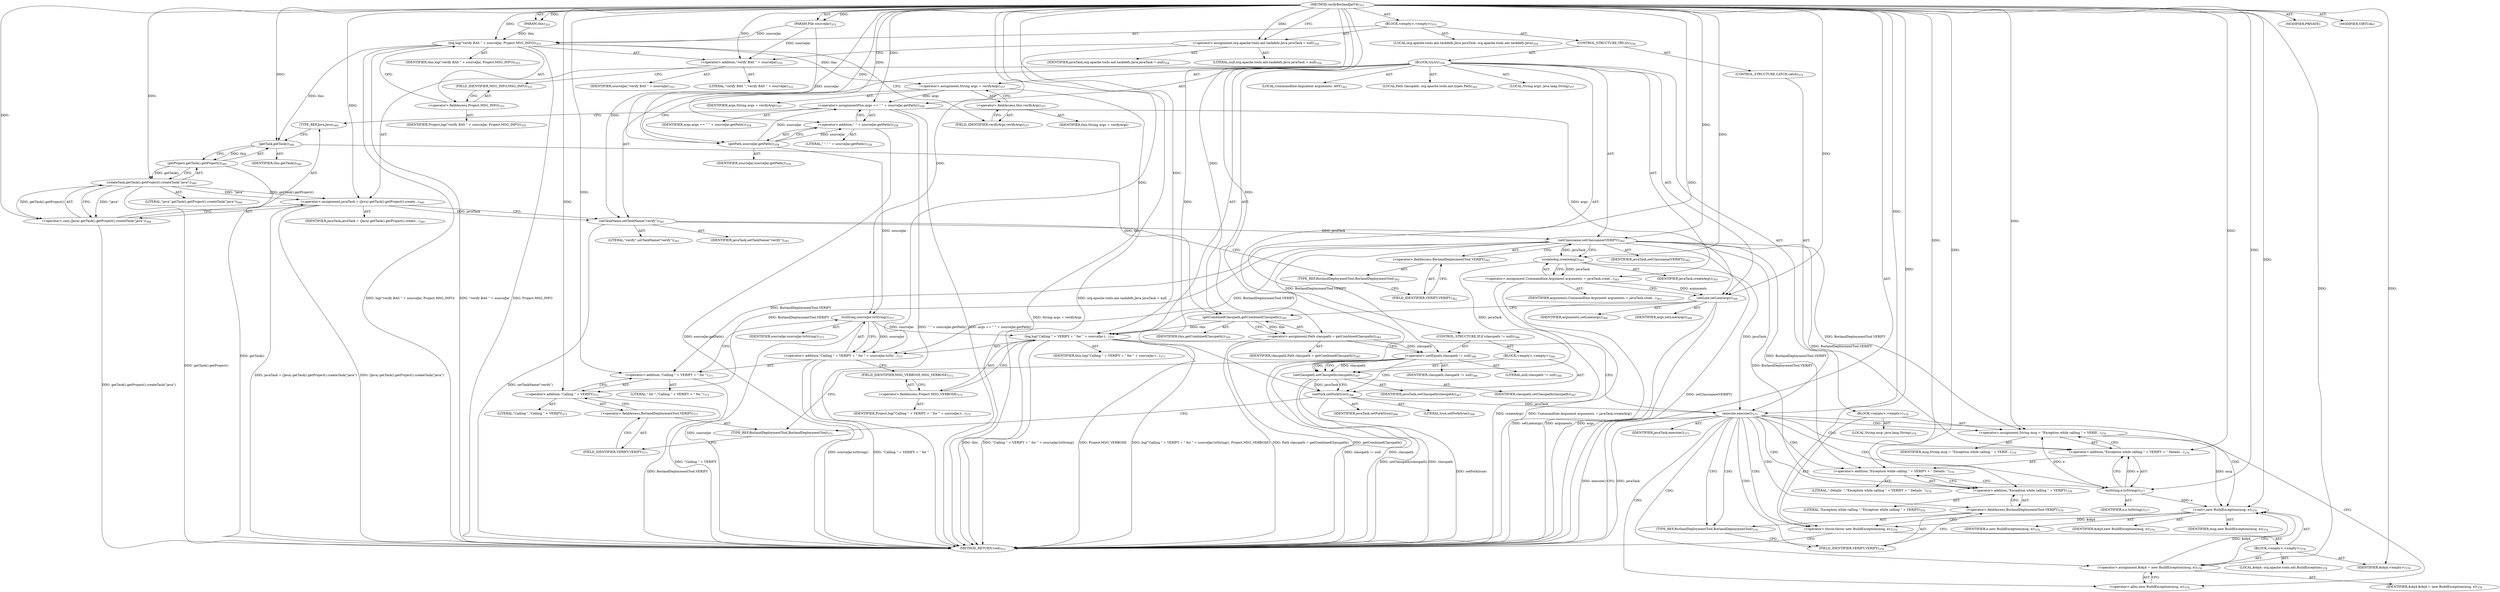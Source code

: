 digraph "verifyBorlandJarV4" {  
"111669149709" [label = <(METHOD,verifyBorlandJarV4)<SUB>353</SUB>> ]
"115964117008" [label = <(PARAM,this)<SUB>353</SUB>> ]
"115964117028" [label = <(PARAM,File sourceJar)<SUB>353</SUB>> ]
"25769803803" [label = <(BLOCK,&lt;empty&gt;,&lt;empty&gt;)<SUB>353</SUB>> ]
"94489280523" [label = <(LOCAL,org.apache.tools.ant.taskdefs.Java javaTask: org.apache.tools.ant.taskdefs.Java)<SUB>354</SUB>> ]
"30064771214" [label = <(&lt;operator&gt;.assignment,org.apache.tools.ant.taskdefs.Java javaTask = null)<SUB>354</SUB>> ]
"68719476874" [label = <(IDENTIFIER,javaTask,org.apache.tools.ant.taskdefs.Java javaTask = null)<SUB>354</SUB>> ]
"90194313237" [label = <(LITERAL,null,org.apache.tools.ant.taskdefs.Java javaTask = null)<SUB>354</SUB>> ]
"30064771215" [label = <(log,log(&quot;verify BAS &quot; + sourceJar, Project.MSG_INFO))<SUB>355</SUB>> ]
"68719476763" [label = <(IDENTIFIER,this,log(&quot;verify BAS &quot; + sourceJar, Project.MSG_INFO))<SUB>355</SUB>> ]
"30064771216" [label = <(&lt;operator&gt;.addition,&quot;verify BAS &quot; + sourceJar)<SUB>355</SUB>> ]
"90194313238" [label = <(LITERAL,&quot;verify BAS &quot;,&quot;verify BAS &quot; + sourceJar)<SUB>355</SUB>> ]
"68719476875" [label = <(IDENTIFIER,sourceJar,&quot;verify BAS &quot; + sourceJar)<SUB>355</SUB>> ]
"30064771217" [label = <(&lt;operator&gt;.fieldAccess,Project.MSG_INFO)<SUB>355</SUB>> ]
"68719476876" [label = <(IDENTIFIER,Project,log(&quot;verify BAS &quot; + sourceJar, Project.MSG_INFO))<SUB>355</SUB>> ]
"55834574884" [label = <(FIELD_IDENTIFIER,MSG_INFO,MSG_INFO)<SUB>355</SUB>> ]
"47244640266" [label = <(CONTROL_STRUCTURE,TRY,try)<SUB>356</SUB>> ]
"25769803804" [label = <(BLOCK,try,try)<SUB>356</SUB>> ]
"94489280524" [label = <(LOCAL,String args: java.lang.String)<SUB>357</SUB>> ]
"30064771218" [label = <(&lt;operator&gt;.assignment,String args = verifyArgs)<SUB>357</SUB>> ]
"68719476877" [label = <(IDENTIFIER,args,String args = verifyArgs)<SUB>357</SUB>> ]
"30064771219" [label = <(&lt;operator&gt;.fieldAccess,this.verifyArgs)<SUB>357</SUB>> ]
"68719476878" [label = <(IDENTIFIER,this,String args = verifyArgs)> ]
"55834574885" [label = <(FIELD_IDENTIFIER,verifyArgs,verifyArgs)<SUB>357</SUB>> ]
"30064771220" [label = <(&lt;operator&gt;.assignmentPlus,args += &quot; &quot; + sourceJar.getPath())<SUB>358</SUB>> ]
"68719476879" [label = <(IDENTIFIER,args,args += &quot; &quot; + sourceJar.getPath())<SUB>358</SUB>> ]
"30064771221" [label = <(&lt;operator&gt;.addition,&quot; &quot; + sourceJar.getPath())<SUB>358</SUB>> ]
"90194313239" [label = <(LITERAL,&quot; &quot;,&quot; &quot; + sourceJar.getPath())<SUB>358</SUB>> ]
"30064771222" [label = <(getPath,sourceJar.getPath())<SUB>358</SUB>> ]
"68719476880" [label = <(IDENTIFIER,sourceJar,sourceJar.getPath())<SUB>358</SUB>> ]
"30064771223" [label = <(&lt;operator&gt;.assignment,javaTask = (Java) getTask().getProject().create...)<SUB>360</SUB>> ]
"68719476881" [label = <(IDENTIFIER,javaTask,javaTask = (Java) getTask().getProject().create...)<SUB>360</SUB>> ]
"30064771224" [label = <(&lt;operator&gt;.cast,(Java) getTask().getProject().createTask(&quot;java&quot;))<SUB>360</SUB>> ]
"180388626443" [label = <(TYPE_REF,Java,Java)<SUB>360</SUB>> ]
"30064771225" [label = <(createTask,getTask().getProject().createTask(&quot;java&quot;))<SUB>360</SUB>> ]
"30064771226" [label = <(getProject,getTask().getProject())<SUB>360</SUB>> ]
"30064771227" [label = <(getTask,getTask())<SUB>360</SUB>> ]
"68719476764" [label = <(IDENTIFIER,this,getTask())<SUB>360</SUB>> ]
"90194313240" [label = <(LITERAL,&quot;java&quot;,getTask().getProject().createTask(&quot;java&quot;))<SUB>360</SUB>> ]
"30064771228" [label = <(setTaskName,setTaskName(&quot;verify&quot;))<SUB>361</SUB>> ]
"68719476882" [label = <(IDENTIFIER,javaTask,setTaskName(&quot;verify&quot;))<SUB>361</SUB>> ]
"90194313241" [label = <(LITERAL,&quot;verify&quot;,setTaskName(&quot;verify&quot;))<SUB>361</SUB>> ]
"30064771229" [label = <(setClassname,setClassname(VERIFY))<SUB>362</SUB>> ]
"68719476883" [label = <(IDENTIFIER,javaTask,setClassname(VERIFY))<SUB>362</SUB>> ]
"30064771230" [label = <(&lt;operator&gt;.fieldAccess,BorlandDeploymentTool.VERIFY)<SUB>362</SUB>> ]
"180388626444" [label = <(TYPE_REF,BorlandDeploymentTool,BorlandDeploymentTool)<SUB>362</SUB>> ]
"55834574886" [label = <(FIELD_IDENTIFIER,VERIFY,VERIFY)<SUB>362</SUB>> ]
"94489280525" [label = <(LOCAL,Commandline.Argument arguments: ANY)<SUB>363</SUB>> ]
"30064771231" [label = <(&lt;operator&gt;.assignment,Commandline.Argument arguments = javaTask.creat...)<SUB>363</SUB>> ]
"68719476884" [label = <(IDENTIFIER,arguments,Commandline.Argument arguments = javaTask.creat...)<SUB>363</SUB>> ]
"30064771232" [label = <(createArg,createArg())<SUB>363</SUB>> ]
"68719476885" [label = <(IDENTIFIER,javaTask,createArg())<SUB>363</SUB>> ]
"30064771233" [label = <(setLine,setLine(args))<SUB>364</SUB>> ]
"68719476886" [label = <(IDENTIFIER,arguments,setLine(args))<SUB>364</SUB>> ]
"68719476887" [label = <(IDENTIFIER,args,setLine(args))<SUB>364</SUB>> ]
"94489280526" [label = <(LOCAL,Path classpath: org.apache.tools.ant.types.Path)<SUB>365</SUB>> ]
"30064771234" [label = <(&lt;operator&gt;.assignment,Path classpath = getCombinedClasspath())<SUB>365</SUB>> ]
"68719476888" [label = <(IDENTIFIER,classpath,Path classpath = getCombinedClasspath())<SUB>365</SUB>> ]
"30064771235" [label = <(getCombinedClasspath,getCombinedClasspath())<SUB>365</SUB>> ]
"68719476765" [label = <(IDENTIFIER,this,getCombinedClasspath())<SUB>365</SUB>> ]
"47244640267" [label = <(CONTROL_STRUCTURE,IF,if (classpath != null))<SUB>366</SUB>> ]
"30064771236" [label = <(&lt;operator&gt;.notEquals,classpath != null)<SUB>366</SUB>> ]
"68719476889" [label = <(IDENTIFIER,classpath,classpath != null)<SUB>366</SUB>> ]
"90194313242" [label = <(LITERAL,null,classpath != null)<SUB>366</SUB>> ]
"25769803805" [label = <(BLOCK,&lt;empty&gt;,&lt;empty&gt;)<SUB>366</SUB>> ]
"30064771237" [label = <(setClasspath,setClasspath(classpath))<SUB>367</SUB>> ]
"68719476890" [label = <(IDENTIFIER,javaTask,setClasspath(classpath))<SUB>367</SUB>> ]
"68719476891" [label = <(IDENTIFIER,classpath,setClasspath(classpath))<SUB>367</SUB>> ]
"30064771238" [label = <(setFork,setFork(true))<SUB>368</SUB>> ]
"68719476892" [label = <(IDENTIFIER,javaTask,setFork(true))<SUB>368</SUB>> ]
"90194313243" [label = <(LITERAL,true,setFork(true))<SUB>368</SUB>> ]
"30064771239" [label = <(log,log(&quot;Calling &quot; + VERIFY + &quot; for &quot; + sourceJar.t...)<SUB>371</SUB>> ]
"68719476766" [label = <(IDENTIFIER,this,log(&quot;Calling &quot; + VERIFY + &quot; for &quot; + sourceJar.t...)<SUB>371</SUB>> ]
"30064771240" [label = <(&lt;operator&gt;.addition,&quot;Calling &quot; + VERIFY + &quot; for &quot; + sourceJar.toStr...)<SUB>371</SUB>> ]
"30064771241" [label = <(&lt;operator&gt;.addition,&quot;Calling &quot; + VERIFY + &quot; for &quot;)<SUB>371</SUB>> ]
"30064771242" [label = <(&lt;operator&gt;.addition,&quot;Calling &quot; + VERIFY)<SUB>371</SUB>> ]
"90194313244" [label = <(LITERAL,&quot;Calling &quot;,&quot;Calling &quot; + VERIFY)<SUB>371</SUB>> ]
"30064771243" [label = <(&lt;operator&gt;.fieldAccess,BorlandDeploymentTool.VERIFY)<SUB>371</SUB>> ]
"180388626445" [label = <(TYPE_REF,BorlandDeploymentTool,BorlandDeploymentTool)<SUB>371</SUB>> ]
"55834574887" [label = <(FIELD_IDENTIFIER,VERIFY,VERIFY)<SUB>371</SUB>> ]
"90194313245" [label = <(LITERAL,&quot; for &quot;,&quot;Calling &quot; + VERIFY + &quot; for &quot;)<SUB>371</SUB>> ]
"30064771244" [label = <(toString,sourceJar.toString())<SUB>371</SUB>> ]
"68719476893" [label = <(IDENTIFIER,sourceJar,sourceJar.toString())<SUB>371</SUB>> ]
"30064771245" [label = <(&lt;operator&gt;.fieldAccess,Project.MSG_VERBOSE)<SUB>372</SUB>> ]
"68719476894" [label = <(IDENTIFIER,Project,log(&quot;Calling &quot; + VERIFY + &quot; for &quot; + sourceJar.t...)<SUB>372</SUB>> ]
"55834574888" [label = <(FIELD_IDENTIFIER,MSG_VERBOSE,MSG_VERBOSE)<SUB>372</SUB>> ]
"30064771246" [label = <(execute,execute())<SUB>373</SUB>> ]
"68719476895" [label = <(IDENTIFIER,javaTask,execute())<SUB>373</SUB>> ]
"47244640268" [label = <(CONTROL_STRUCTURE,CATCH,catch)<SUB>374</SUB>> ]
"25769803806" [label = <(BLOCK,&lt;empty&gt;,&lt;empty&gt;)<SUB>374</SUB>> ]
"94489280527" [label = <(LOCAL,String msg: java.lang.String)<SUB>376</SUB>> ]
"30064771247" [label = <(&lt;operator&gt;.assignment,String msg = &quot;Exception while calling &quot; + VERIF...)<SUB>376</SUB>> ]
"68719476896" [label = <(IDENTIFIER,msg,String msg = &quot;Exception while calling &quot; + VERIF...)<SUB>376</SUB>> ]
"30064771248" [label = <(&lt;operator&gt;.addition,&quot;Exception while calling &quot; + VERIFY + &quot; Details...)<SUB>376</SUB>> ]
"30064771249" [label = <(&lt;operator&gt;.addition,&quot;Exception while calling &quot; + VERIFY + &quot; Details: &quot;)<SUB>376</SUB>> ]
"30064771250" [label = <(&lt;operator&gt;.addition,&quot;Exception while calling &quot; + VERIFY)<SUB>376</SUB>> ]
"90194313246" [label = <(LITERAL,&quot;Exception while calling &quot;,&quot;Exception while calling &quot; + VERIFY)<SUB>376</SUB>> ]
"30064771251" [label = <(&lt;operator&gt;.fieldAccess,BorlandDeploymentTool.VERIFY)<SUB>376</SUB>> ]
"180388626446" [label = <(TYPE_REF,BorlandDeploymentTool,BorlandDeploymentTool)<SUB>376</SUB>> ]
"55834574889" [label = <(FIELD_IDENTIFIER,VERIFY,VERIFY)<SUB>376</SUB>> ]
"90194313247" [label = <(LITERAL,&quot; Details: &quot;,&quot;Exception while calling &quot; + VERIFY + &quot; Details: &quot;)<SUB>376</SUB>> ]
"30064771252" [label = <(toString,e.toString())<SUB>377</SUB>> ]
"68719476897" [label = <(IDENTIFIER,e,e.toString())<SUB>377</SUB>> ]
"30064771253" [label = <(&lt;operator&gt;.throw,throw new BuildException(msg, e);)<SUB>378</SUB>> ]
"25769803807" [label = <(BLOCK,&lt;empty&gt;,&lt;empty&gt;)<SUB>378</SUB>> ]
"94489280528" [label = <(LOCAL,$obj4: org.apache.tools.ant.BuildException)<SUB>378</SUB>> ]
"30064771254" [label = <(&lt;operator&gt;.assignment,$obj4 = new BuildException(msg, e))<SUB>378</SUB>> ]
"68719476898" [label = <(IDENTIFIER,$obj4,$obj4 = new BuildException(msg, e))<SUB>378</SUB>> ]
"30064771255" [label = <(&lt;operator&gt;.alloc,new BuildException(msg, e))<SUB>378</SUB>> ]
"30064771256" [label = <(&lt;init&gt;,new BuildException(msg, e))<SUB>378</SUB>> ]
"68719476899" [label = <(IDENTIFIER,$obj4,new BuildException(msg, e))<SUB>378</SUB>> ]
"68719476900" [label = <(IDENTIFIER,msg,new BuildException(msg, e))<SUB>378</SUB>> ]
"68719476901" [label = <(IDENTIFIER,e,new BuildException(msg, e))<SUB>378</SUB>> ]
"68719476902" [label = <(IDENTIFIER,$obj4,&lt;empty&gt;)<SUB>378</SUB>> ]
"133143986226" [label = <(MODIFIER,PRIVATE)> ]
"133143986227" [label = <(MODIFIER,VIRTUAL)> ]
"128849018893" [label = <(METHOD_RETURN,void)<SUB>353</SUB>> ]
  "111669149709" -> "115964117008"  [ label = "AST: "] 
  "111669149709" -> "115964117028"  [ label = "AST: "] 
  "111669149709" -> "25769803803"  [ label = "AST: "] 
  "111669149709" -> "133143986226"  [ label = "AST: "] 
  "111669149709" -> "133143986227"  [ label = "AST: "] 
  "111669149709" -> "128849018893"  [ label = "AST: "] 
  "25769803803" -> "94489280523"  [ label = "AST: "] 
  "25769803803" -> "30064771214"  [ label = "AST: "] 
  "25769803803" -> "30064771215"  [ label = "AST: "] 
  "25769803803" -> "47244640266"  [ label = "AST: "] 
  "30064771214" -> "68719476874"  [ label = "AST: "] 
  "30064771214" -> "90194313237"  [ label = "AST: "] 
  "30064771215" -> "68719476763"  [ label = "AST: "] 
  "30064771215" -> "30064771216"  [ label = "AST: "] 
  "30064771215" -> "30064771217"  [ label = "AST: "] 
  "30064771216" -> "90194313238"  [ label = "AST: "] 
  "30064771216" -> "68719476875"  [ label = "AST: "] 
  "30064771217" -> "68719476876"  [ label = "AST: "] 
  "30064771217" -> "55834574884"  [ label = "AST: "] 
  "47244640266" -> "25769803804"  [ label = "AST: "] 
  "47244640266" -> "47244640268"  [ label = "AST: "] 
  "25769803804" -> "94489280524"  [ label = "AST: "] 
  "25769803804" -> "30064771218"  [ label = "AST: "] 
  "25769803804" -> "30064771220"  [ label = "AST: "] 
  "25769803804" -> "30064771223"  [ label = "AST: "] 
  "25769803804" -> "30064771228"  [ label = "AST: "] 
  "25769803804" -> "30064771229"  [ label = "AST: "] 
  "25769803804" -> "94489280525"  [ label = "AST: "] 
  "25769803804" -> "30064771231"  [ label = "AST: "] 
  "25769803804" -> "30064771233"  [ label = "AST: "] 
  "25769803804" -> "94489280526"  [ label = "AST: "] 
  "25769803804" -> "30064771234"  [ label = "AST: "] 
  "25769803804" -> "47244640267"  [ label = "AST: "] 
  "25769803804" -> "30064771239"  [ label = "AST: "] 
  "25769803804" -> "30064771246"  [ label = "AST: "] 
  "30064771218" -> "68719476877"  [ label = "AST: "] 
  "30064771218" -> "30064771219"  [ label = "AST: "] 
  "30064771219" -> "68719476878"  [ label = "AST: "] 
  "30064771219" -> "55834574885"  [ label = "AST: "] 
  "30064771220" -> "68719476879"  [ label = "AST: "] 
  "30064771220" -> "30064771221"  [ label = "AST: "] 
  "30064771221" -> "90194313239"  [ label = "AST: "] 
  "30064771221" -> "30064771222"  [ label = "AST: "] 
  "30064771222" -> "68719476880"  [ label = "AST: "] 
  "30064771223" -> "68719476881"  [ label = "AST: "] 
  "30064771223" -> "30064771224"  [ label = "AST: "] 
  "30064771224" -> "180388626443"  [ label = "AST: "] 
  "30064771224" -> "30064771225"  [ label = "AST: "] 
  "30064771225" -> "30064771226"  [ label = "AST: "] 
  "30064771225" -> "90194313240"  [ label = "AST: "] 
  "30064771226" -> "30064771227"  [ label = "AST: "] 
  "30064771227" -> "68719476764"  [ label = "AST: "] 
  "30064771228" -> "68719476882"  [ label = "AST: "] 
  "30064771228" -> "90194313241"  [ label = "AST: "] 
  "30064771229" -> "68719476883"  [ label = "AST: "] 
  "30064771229" -> "30064771230"  [ label = "AST: "] 
  "30064771230" -> "180388626444"  [ label = "AST: "] 
  "30064771230" -> "55834574886"  [ label = "AST: "] 
  "30064771231" -> "68719476884"  [ label = "AST: "] 
  "30064771231" -> "30064771232"  [ label = "AST: "] 
  "30064771232" -> "68719476885"  [ label = "AST: "] 
  "30064771233" -> "68719476886"  [ label = "AST: "] 
  "30064771233" -> "68719476887"  [ label = "AST: "] 
  "30064771234" -> "68719476888"  [ label = "AST: "] 
  "30064771234" -> "30064771235"  [ label = "AST: "] 
  "30064771235" -> "68719476765"  [ label = "AST: "] 
  "47244640267" -> "30064771236"  [ label = "AST: "] 
  "47244640267" -> "25769803805"  [ label = "AST: "] 
  "30064771236" -> "68719476889"  [ label = "AST: "] 
  "30064771236" -> "90194313242"  [ label = "AST: "] 
  "25769803805" -> "30064771237"  [ label = "AST: "] 
  "25769803805" -> "30064771238"  [ label = "AST: "] 
  "30064771237" -> "68719476890"  [ label = "AST: "] 
  "30064771237" -> "68719476891"  [ label = "AST: "] 
  "30064771238" -> "68719476892"  [ label = "AST: "] 
  "30064771238" -> "90194313243"  [ label = "AST: "] 
  "30064771239" -> "68719476766"  [ label = "AST: "] 
  "30064771239" -> "30064771240"  [ label = "AST: "] 
  "30064771239" -> "30064771245"  [ label = "AST: "] 
  "30064771240" -> "30064771241"  [ label = "AST: "] 
  "30064771240" -> "30064771244"  [ label = "AST: "] 
  "30064771241" -> "30064771242"  [ label = "AST: "] 
  "30064771241" -> "90194313245"  [ label = "AST: "] 
  "30064771242" -> "90194313244"  [ label = "AST: "] 
  "30064771242" -> "30064771243"  [ label = "AST: "] 
  "30064771243" -> "180388626445"  [ label = "AST: "] 
  "30064771243" -> "55834574887"  [ label = "AST: "] 
  "30064771244" -> "68719476893"  [ label = "AST: "] 
  "30064771245" -> "68719476894"  [ label = "AST: "] 
  "30064771245" -> "55834574888"  [ label = "AST: "] 
  "30064771246" -> "68719476895"  [ label = "AST: "] 
  "47244640268" -> "25769803806"  [ label = "AST: "] 
  "25769803806" -> "94489280527"  [ label = "AST: "] 
  "25769803806" -> "30064771247"  [ label = "AST: "] 
  "25769803806" -> "30064771253"  [ label = "AST: "] 
  "30064771247" -> "68719476896"  [ label = "AST: "] 
  "30064771247" -> "30064771248"  [ label = "AST: "] 
  "30064771248" -> "30064771249"  [ label = "AST: "] 
  "30064771248" -> "30064771252"  [ label = "AST: "] 
  "30064771249" -> "30064771250"  [ label = "AST: "] 
  "30064771249" -> "90194313247"  [ label = "AST: "] 
  "30064771250" -> "90194313246"  [ label = "AST: "] 
  "30064771250" -> "30064771251"  [ label = "AST: "] 
  "30064771251" -> "180388626446"  [ label = "AST: "] 
  "30064771251" -> "55834574889"  [ label = "AST: "] 
  "30064771252" -> "68719476897"  [ label = "AST: "] 
  "30064771253" -> "25769803807"  [ label = "AST: "] 
  "25769803807" -> "94489280528"  [ label = "AST: "] 
  "25769803807" -> "30064771254"  [ label = "AST: "] 
  "25769803807" -> "30064771256"  [ label = "AST: "] 
  "25769803807" -> "68719476902"  [ label = "AST: "] 
  "30064771254" -> "68719476898"  [ label = "AST: "] 
  "30064771254" -> "30064771255"  [ label = "AST: "] 
  "30064771256" -> "68719476899"  [ label = "AST: "] 
  "30064771256" -> "68719476900"  [ label = "AST: "] 
  "30064771256" -> "68719476901"  [ label = "AST: "] 
  "30064771214" -> "30064771216"  [ label = "CFG: "] 
  "30064771215" -> "55834574885"  [ label = "CFG: "] 
  "30064771216" -> "55834574884"  [ label = "CFG: "] 
  "30064771217" -> "30064771215"  [ label = "CFG: "] 
  "55834574884" -> "30064771217"  [ label = "CFG: "] 
  "30064771218" -> "30064771222"  [ label = "CFG: "] 
  "30064771220" -> "180388626443"  [ label = "CFG: "] 
  "30064771223" -> "30064771228"  [ label = "CFG: "] 
  "30064771228" -> "180388626444"  [ label = "CFG: "] 
  "30064771229" -> "30064771232"  [ label = "CFG: "] 
  "30064771231" -> "30064771233"  [ label = "CFG: "] 
  "30064771233" -> "30064771235"  [ label = "CFG: "] 
  "30064771234" -> "30064771236"  [ label = "CFG: "] 
  "30064771239" -> "30064771246"  [ label = "CFG: "] 
  "30064771246" -> "128849018893"  [ label = "CFG: "] 
  "30064771246" -> "180388626446"  [ label = "CFG: "] 
  "30064771219" -> "30064771218"  [ label = "CFG: "] 
  "30064771221" -> "30064771220"  [ label = "CFG: "] 
  "30064771224" -> "30064771223"  [ label = "CFG: "] 
  "30064771230" -> "30064771229"  [ label = "CFG: "] 
  "30064771232" -> "30064771231"  [ label = "CFG: "] 
  "30064771235" -> "30064771234"  [ label = "CFG: "] 
  "30064771236" -> "30064771237"  [ label = "CFG: "] 
  "30064771236" -> "180388626445"  [ label = "CFG: "] 
  "30064771240" -> "55834574888"  [ label = "CFG: "] 
  "30064771245" -> "30064771239"  [ label = "CFG: "] 
  "30064771247" -> "30064771255"  [ label = "CFG: "] 
  "30064771253" -> "128849018893"  [ label = "CFG: "] 
  "55834574885" -> "30064771219"  [ label = "CFG: "] 
  "30064771222" -> "30064771221"  [ label = "CFG: "] 
  "180388626443" -> "30064771227"  [ label = "CFG: "] 
  "30064771225" -> "30064771224"  [ label = "CFG: "] 
  "180388626444" -> "55834574886"  [ label = "CFG: "] 
  "55834574886" -> "30064771230"  [ label = "CFG: "] 
  "30064771237" -> "30064771238"  [ label = "CFG: "] 
  "30064771238" -> "180388626445"  [ label = "CFG: "] 
  "30064771241" -> "30064771244"  [ label = "CFG: "] 
  "30064771244" -> "30064771240"  [ label = "CFG: "] 
  "55834574888" -> "30064771245"  [ label = "CFG: "] 
  "30064771248" -> "30064771247"  [ label = "CFG: "] 
  "30064771226" -> "30064771225"  [ label = "CFG: "] 
  "30064771242" -> "30064771241"  [ label = "CFG: "] 
  "30064771249" -> "30064771252"  [ label = "CFG: "] 
  "30064771252" -> "30064771248"  [ label = "CFG: "] 
  "30064771254" -> "30064771256"  [ label = "CFG: "] 
  "30064771256" -> "30064771253"  [ label = "CFG: "] 
  "30064771227" -> "30064771226"  [ label = "CFG: "] 
  "30064771243" -> "30064771242"  [ label = "CFG: "] 
  "30064771250" -> "30064771249"  [ label = "CFG: "] 
  "30064771255" -> "30064771254"  [ label = "CFG: "] 
  "180388626445" -> "55834574887"  [ label = "CFG: "] 
  "55834574887" -> "30064771243"  [ label = "CFG: "] 
  "30064771251" -> "30064771250"  [ label = "CFG: "] 
  "180388626446" -> "55834574889"  [ label = "CFG: "] 
  "55834574889" -> "30064771251"  [ label = "CFG: "] 
  "111669149709" -> "30064771214"  [ label = "CFG: "] 
  "30064771214" -> "128849018893"  [ label = "DDG: org.apache.tools.ant.taskdefs.Java javaTask = null"] 
  "30064771215" -> "128849018893"  [ label = "DDG: &quot;verify BAS &quot; + sourceJar"] 
  "30064771215" -> "128849018893"  [ label = "DDG: Project.MSG_INFO"] 
  "30064771215" -> "128849018893"  [ label = "DDG: log(&quot;verify BAS &quot; + sourceJar, Project.MSG_INFO)"] 
  "30064771218" -> "128849018893"  [ label = "DDG: String args = verifyArgs"] 
  "30064771221" -> "128849018893"  [ label = "DDG: sourceJar.getPath()"] 
  "30064771220" -> "128849018893"  [ label = "DDG: &quot; &quot; + sourceJar.getPath()"] 
  "30064771220" -> "128849018893"  [ label = "DDG: args += &quot; &quot; + sourceJar.getPath()"] 
  "30064771226" -> "128849018893"  [ label = "DDG: getTask()"] 
  "30064771225" -> "128849018893"  [ label = "DDG: getTask().getProject()"] 
  "30064771224" -> "128849018893"  [ label = "DDG: getTask().getProject().createTask(&quot;java&quot;)"] 
  "30064771223" -> "128849018893"  [ label = "DDG: (Java) getTask().getProject().createTask(&quot;java&quot;)"] 
  "30064771223" -> "128849018893"  [ label = "DDG: javaTask = (Java) getTask().getProject().createTask(&quot;java&quot;)"] 
  "30064771228" -> "128849018893"  [ label = "DDG: setTaskName(&quot;verify&quot;)"] 
  "30064771229" -> "128849018893"  [ label = "DDG: setClassname(VERIFY)"] 
  "30064771231" -> "128849018893"  [ label = "DDG: createArg()"] 
  "30064771231" -> "128849018893"  [ label = "DDG: Commandline.Argument arguments = javaTask.createArg()"] 
  "30064771233" -> "128849018893"  [ label = "DDG: arguments"] 
  "30064771233" -> "128849018893"  [ label = "DDG: args"] 
  "30064771233" -> "128849018893"  [ label = "DDG: setLine(args)"] 
  "30064771234" -> "128849018893"  [ label = "DDG: getCombinedClasspath()"] 
  "30064771234" -> "128849018893"  [ label = "DDG: Path classpath = getCombinedClasspath()"] 
  "30064771236" -> "128849018893"  [ label = "DDG: classpath"] 
  "30064771236" -> "128849018893"  [ label = "DDG: classpath != null"] 
  "30064771237" -> "128849018893"  [ label = "DDG: classpath"] 
  "30064771237" -> "128849018893"  [ label = "DDG: setClasspath(classpath)"] 
  "30064771238" -> "128849018893"  [ label = "DDG: setFork(true)"] 
  "30064771239" -> "128849018893"  [ label = "DDG: this"] 
  "30064771242" -> "128849018893"  [ label = "DDG: BorlandDeploymentTool.VERIFY"] 
  "30064771241" -> "128849018893"  [ label = "DDG: &quot;Calling &quot; + VERIFY"] 
  "30064771240" -> "128849018893"  [ label = "DDG: &quot;Calling &quot; + VERIFY + &quot; for &quot;"] 
  "30064771244" -> "128849018893"  [ label = "DDG: sourceJar"] 
  "30064771240" -> "128849018893"  [ label = "DDG: sourceJar.toString()"] 
  "30064771239" -> "128849018893"  [ label = "DDG: &quot;Calling &quot; + VERIFY + &quot; for &quot; + sourceJar.toString()"] 
  "30064771239" -> "128849018893"  [ label = "DDG: Project.MSG_VERBOSE"] 
  "30064771239" -> "128849018893"  [ label = "DDG: log(&quot;Calling &quot; + VERIFY + &quot; for &quot; + sourceJar.toString(), Project.MSG_VERBOSE)"] 
  "30064771246" -> "128849018893"  [ label = "DDG: javaTask"] 
  "30064771246" -> "128849018893"  [ label = "DDG: execute()"] 
  "111669149709" -> "115964117008"  [ label = "DDG: "] 
  "111669149709" -> "115964117028"  [ label = "DDG: "] 
  "111669149709" -> "30064771214"  [ label = "DDG: "] 
  "115964117008" -> "30064771215"  [ label = "DDG: this"] 
  "111669149709" -> "30064771215"  [ label = "DDG: "] 
  "115964117028" -> "30064771215"  [ label = "DDG: sourceJar"] 
  "111669149709" -> "30064771216"  [ label = "DDG: "] 
  "115964117028" -> "30064771216"  [ label = "DDG: sourceJar"] 
  "30064771215" -> "30064771218"  [ label = "DDG: this"] 
  "111669149709" -> "30064771220"  [ label = "DDG: "] 
  "30064771222" -> "30064771220"  [ label = "DDG: sourceJar"] 
  "111669149709" -> "30064771223"  [ label = "DDG: "] 
  "30064771225" -> "30064771223"  [ label = "DDG: getTask().getProject()"] 
  "30064771225" -> "30064771223"  [ label = "DDG: &quot;java&quot;"] 
  "30064771232" -> "30064771231"  [ label = "DDG: javaTask"] 
  "30064771235" -> "30064771234"  [ label = "DDG: this"] 
  "30064771218" -> "30064771220"  [ label = "DDG: args"] 
  "30064771223" -> "30064771228"  [ label = "DDG: javaTask"] 
  "111669149709" -> "30064771228"  [ label = "DDG: "] 
  "30064771228" -> "30064771229"  [ label = "DDG: javaTask"] 
  "111669149709" -> "30064771229"  [ label = "DDG: "] 
  "30064771231" -> "30064771233"  [ label = "DDG: arguments"] 
  "111669149709" -> "30064771233"  [ label = "DDG: "] 
  "30064771220" -> "30064771233"  [ label = "DDG: args"] 
  "30064771235" -> "30064771239"  [ label = "DDG: this"] 
  "111669149709" -> "30064771239"  [ label = "DDG: "] 
  "30064771229" -> "30064771239"  [ label = "DDG: BorlandDeploymentTool.VERIFY"] 
  "30064771244" -> "30064771239"  [ label = "DDG: sourceJar"] 
  "30064771232" -> "30064771246"  [ label = "DDG: javaTask"] 
  "30064771238" -> "30064771246"  [ label = "DDG: javaTask"] 
  "111669149709" -> "30064771246"  [ label = "DDG: "] 
  "111669149709" -> "30064771247"  [ label = "DDG: "] 
  "30064771229" -> "30064771247"  [ label = "DDG: BorlandDeploymentTool.VERIFY"] 
  "30064771252" -> "30064771247"  [ label = "DDG: e"] 
  "111669149709" -> "30064771221"  [ label = "DDG: "] 
  "30064771222" -> "30064771221"  [ label = "DDG: sourceJar"] 
  "111669149709" -> "30064771224"  [ label = "DDG: "] 
  "30064771225" -> "30064771224"  [ label = "DDG: getTask().getProject()"] 
  "30064771225" -> "30064771224"  [ label = "DDG: &quot;java&quot;"] 
  "30064771229" -> "30064771232"  [ label = "DDG: javaTask"] 
  "111669149709" -> "30064771232"  [ label = "DDG: "] 
  "30064771227" -> "30064771235"  [ label = "DDG: this"] 
  "111669149709" -> "30064771235"  [ label = "DDG: "] 
  "30064771234" -> "30064771236"  [ label = "DDG: classpath"] 
  "111669149709" -> "30064771236"  [ label = "DDG: "] 
  "111669149709" -> "30064771240"  [ label = "DDG: "] 
  "30064771229" -> "30064771240"  [ label = "DDG: BorlandDeploymentTool.VERIFY"] 
  "30064771244" -> "30064771240"  [ label = "DDG: sourceJar"] 
  "30064771256" -> "30064771253"  [ label = "DDG: $obj4"] 
  "111669149709" -> "30064771253"  [ label = "DDG: "] 
  "111669149709" -> "30064771222"  [ label = "DDG: "] 
  "115964117028" -> "30064771222"  [ label = "DDG: sourceJar"] 
  "30064771226" -> "30064771225"  [ label = "DDG: getTask()"] 
  "111669149709" -> "30064771225"  [ label = "DDG: "] 
  "30064771232" -> "30064771237"  [ label = "DDG: javaTask"] 
  "111669149709" -> "30064771237"  [ label = "DDG: "] 
  "30064771236" -> "30064771237"  [ label = "DDG: classpath"] 
  "30064771237" -> "30064771238"  [ label = "DDG: javaTask"] 
  "111669149709" -> "30064771238"  [ label = "DDG: "] 
  "111669149709" -> "30064771241"  [ label = "DDG: "] 
  "30064771229" -> "30064771241"  [ label = "DDG: BorlandDeploymentTool.VERIFY"] 
  "30064771222" -> "30064771244"  [ label = "DDG: sourceJar"] 
  "111669149709" -> "30064771244"  [ label = "DDG: "] 
  "111669149709" -> "30064771248"  [ label = "DDG: "] 
  "30064771229" -> "30064771248"  [ label = "DDG: BorlandDeploymentTool.VERIFY"] 
  "30064771252" -> "30064771248"  [ label = "DDG: e"] 
  "111669149709" -> "30064771254"  [ label = "DDG: "] 
  "111669149709" -> "68719476902"  [ label = "DDG: "] 
  "30064771227" -> "30064771226"  [ label = "DDG: this"] 
  "111669149709" -> "30064771242"  [ label = "DDG: "] 
  "30064771229" -> "30064771242"  [ label = "DDG: BorlandDeploymentTool.VERIFY"] 
  "111669149709" -> "30064771249"  [ label = "DDG: "] 
  "30064771229" -> "30064771249"  [ label = "DDG: BorlandDeploymentTool.VERIFY"] 
  "111669149709" -> "30064771252"  [ label = "DDG: "] 
  "30064771254" -> "30064771256"  [ label = "DDG: $obj4"] 
  "111669149709" -> "30064771256"  [ label = "DDG: "] 
  "30064771247" -> "30064771256"  [ label = "DDG: msg"] 
  "30064771252" -> "30064771256"  [ label = "DDG: e"] 
  "30064771215" -> "30064771227"  [ label = "DDG: this"] 
  "111669149709" -> "30064771227"  [ label = "DDG: "] 
  "111669149709" -> "30064771250"  [ label = "DDG: "] 
  "30064771229" -> "30064771250"  [ label = "DDG: BorlandDeploymentTool.VERIFY"] 
  "30064771246" -> "30064771248"  [ label = "CDG: "] 
  "30064771246" -> "30064771249"  [ label = "CDG: "] 
  "30064771246" -> "30064771247"  [ label = "CDG: "] 
  "30064771246" -> "55834574889"  [ label = "CDG: "] 
  "30064771246" -> "30064771256"  [ label = "CDG: "] 
  "30064771246" -> "30064771254"  [ label = "CDG: "] 
  "30064771246" -> "30064771255"  [ label = "CDG: "] 
  "30064771246" -> "30064771252"  [ label = "CDG: "] 
  "30064771246" -> "30064771253"  [ label = "CDG: "] 
  "30064771246" -> "30064771250"  [ label = "CDG: "] 
  "30064771246" -> "30064771251"  [ label = "CDG: "] 
  "30064771246" -> "180388626446"  [ label = "CDG: "] 
  "30064771236" -> "30064771238"  [ label = "CDG: "] 
  "30064771236" -> "30064771237"  [ label = "CDG: "] 
}
